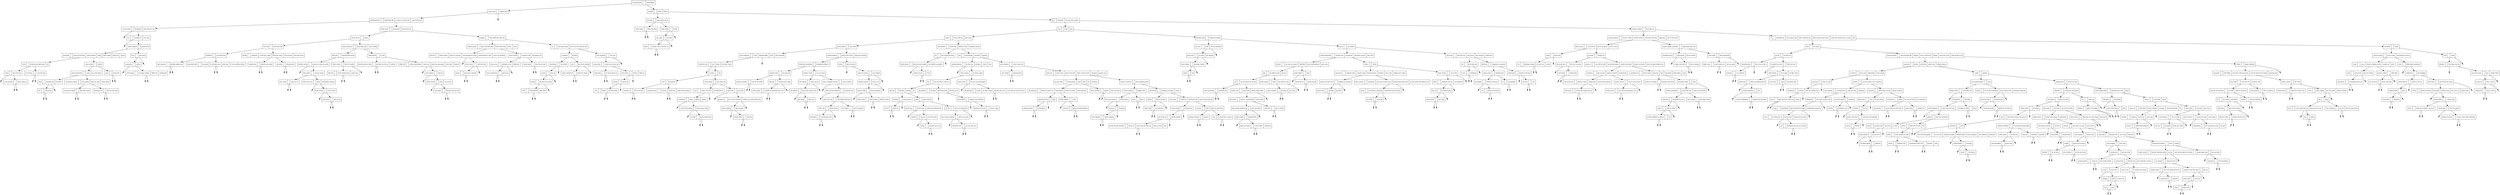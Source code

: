 digraph{
graph [ordering="out"];
node [fontsize = "10"shape = "record"];
"chumbawumba" [label ="chumbawumba | |  tubthumping"];
"chris isaak" [label ="chris isaak | |  wicked game"];
"backstreet boys" [label ="backstreet boys | |  larger than life |  as long as you love me |  I want it that way"];
"3 doors down" [label ="3 doors down | |  kryptonite |  away from the sun"];
"311" [label ="311 | |  all mixed up |  love song"];
"ashlee simpson" [label ="ashlee simpson | |  pieces of me"];
"aerosmith" [label ="aerosmith | |  living on the edge |  sweet emotion |  angel |  what it takes |  dream on  |  crying"];
"ac/dc" [label ="ac/dc | |  shook me all night long |  tnt"];
"3oh3" [label ="3oh3 | |  don't trust me"];
"4 non blondes" [label ="4 non blondes | |  what's going on"];
"ace of base" [label ="ace of base | |  i saw the sign"];
"anna malick" [label ="anna malick | |  breathe"];
"alanis morrisette" [label ="alanis morrisette | |  ironic |  you outta know"];
"akon" [label ="akon | |  sweetest girl |  beautiful"];
"aha" [label ="aha | |  take on me"];
"all american rejects" [label ="all american rejects | |  move along |  gives you hell |  swing swing"];
"all ameican rejects" [label ="all ameican rejects | |  dirty little secret"];
"american hi fi" [label ="american hi fi | |  flavor of the week"];
"aqua" [label ="aqua | |  barbie girl"];
"b52's" [label ="b52's | |  love shack"];
"augustana" [label ="augustana | |  boston"];
"avril lavigne" [label ="avril lavigne | |  my happy ending |  sk8ter boi |  complicated"];
"bobby darin" [label ="bobby darin | |  dreamlover |  beyond the sea"];
"bel biv devoe" [label ="bel biv devoe | |  poison"];
"bb mack" [label ="bb mack | |  back here baby"];
"badfinger" [label ="badfinger | |  no matter what"];
"bad company" [label ="bad company | |  feel like making love"];
"barenaked ladies" [label ="barenaked ladies | |  one week |  it's all been done |  pinch me |  if i had a million dollars"];
"beatles" [label ="beatles | |  yesterday |  a hard day's night |  hold your hand |  all my loving |  twist and shout"];
"beastie boys" [label ="beastie boys | |  fight for your right"];
"bee gees" [label ="bee gees | |  staying alive"];
"black eyed peas" [label ="black eyed peas | |  boom boom pow |  i got a feeling"];
"billy idol" [label ="billy idol | |  dancing with myself"];
"belinda carlisle" [label ="belinda carlisle | |  heaven is a place on earth"];
"ben harper" [label ="ben harper | |  steal my kisses"];
"ben e king" [label ="ben e king | |  stand by me"];
"better than ezra" [label ="better than ezra | |  good |  desperately wanting"];
"betty everett" [label ="betty everett | |  its in his kiss"];
"bill winters" [label ="bill winters | |  lean on me"];
"black crowes" [label ="black crowes | |  hard to handle"];
"billy joel" [label ="billy joel | |  for the longest time |  piano man"];
"blind melon" [label ="blind melon | |  no rain"];
"blessed union of souls" [label ="blessed union of souls | |  she likes me for me |  i believe"];
"blink 182" [label ="blink 182 | |  all the small things |  i miss you |  what's my age again |  rock show |  dammit"];
"blue october" [label ="blue october | |  hate me"];
"blues traveler" [label ="blues traveler | |  hook |  run around"];
"bob seager" [label ="bob seager | |  old time rock and roll"];
"buggles" [label ="buggles | |  video killed the radio star"];
"britney spears" [label ="britney spears | |  baby one more time |  til the world ends |  lucky |  circus"];
"bon jovi" [label ="bon jovi | |  blaze of glory |  living on a prayer |  shot through the heart |  wanted dead or alive |  never say goodbye"];
"brian setzer" [label ="brian setzer | |  rock this town"];
"boston" [label ="boston | |  more than a feeling"];
"bryan adams" [label ="bryan adams | |  summer of 69 |  everything i do"];
"bruno mars" [label ="bruno mars | |  nothing on you |  billionaire"];
"bruce springsteen" [label ="bruce springsteen | |  glory days"];
"buddy holly" [label ="buddy holly | |  that'll be the day"];
"ccr" [label ="ccr | |  bad moon rising |  have you ever seen the rain"];
"cardigans" [label ="cardigans | |  lovefool"];
"candlebox" [label ="candlebox | |  far behind"];
"cameo" [label ="cameo | |  word up"];
"calling" [label ="calling | |  wherever you will go"];
"bush" [label ="bush | |  machinehead |  glycerine"];
"cars" [label ="cars | |  just what i needed"];
"carrie underwood" [label ="carrie underwood | |  before he cheats"];
"chris daughtry" [label ="chris daughtry | |  over you"];
"cheap trick" [label ="cheap trick | |  i want you to want me"];
"celine dion" [label ="celine dion | |  my heart will go on"];
"chris brown" [label ="chris brown | |  forever |  with you"];
"chicago" [label ="chicago | |  look away"];
"cher" [label ="cher | |  believe |  turn back time"];
"coldplay" [label ="coldplay | |  clocks |  yellow"];
"city high" [label ="city high | |  what would you do"];
"cindy lauper" [label ="cindy lauper | |  time after time"];
"colbie caillat" [label ="colbie caillat | |  bubbly"];
"clay aiken" [label ="clay aiken | |  invisible"];
"clash" [label ="clash | |  should i stay or should i go"];
"lit" [label ="lit | |  miserable |  my own worst enemy"];
"iyaz" [label ="iyaz | |  reply |  solo"];
"eagles" [label ="eagles | |  hotel california |  take it easy"];
"david guetta" [label ="david guetta | |  sexy chick"];
"dave matthews" [label ="dave matthews | |  crash |  tripping billies |  crush |  ants marching"];
"collective soul" [label ="collective soul | |  run |  shine |  the world i know"];
"cracker" [label ="cracker | |  low"];
"corrs" [label ="corrs | |  breathless"];
"contours" [label ="contours | |  do you love me"];
"counting crows" [label ="counting crows | |  mr jones |  round here |  angel of the silences"];
"cyndi lauper" [label ="cyndi lauper | |  time after time"];
"cure" [label ="cure | |  friday i'm in love |  just like heaven"];
"cranberries" [label ="cranberries | |  linger |  zombie |  dreams"];
"crash test dummies" [label ="crash test dummies | |  mmm mmm mmm"];
"crystals" [label ="crystals | |  then he kissed me"];
"daft punk" [label ="daft punk | |  get lucky"];
"darkness" [label ="darkness | |  love is only a feeling |  i believe in a thing called love"];
"damn yankees" [label ="damn yankees | |  high enough"];
"daniel powter" [label ="daniel powter | |  bad day"];
"doobie brothers" [label ="doobie brothers | |  listen to the music |  long train running"];
"deep blue something" [label ="deep blue something | |  breakfast at tiffany's"];
"deadeye dick" [label ="deadeye dick | |  new age girl"];
"david lee murphy" [label ="david lee murphy | |  dust on the bottle"];
"debarge" [label ="debarge | |  rythym of the night"];
"dean martin" [label ="dean martin | |  nobody til somebody loves you"];
"destiny's child" [label ="destiny's child | |  say my name"];
"dell vikings" [label ="dell vikings | |  come and go"];
"def leppard" [label ="def leppard | |  pour some sugar on me"];
"del amitri" [label ="del amitri | |  roll to me"];
"dexy's midnight runners" [label ="dexy's midnight runners | |  come on eileen"];
"dion and the belmonts" [label ="dion and the belmonts | |  runaround sue"];
"dog's eye view" [label ="dog's eye view | |  everything falls apart"];
"dixie cups" [label ="dixie cups | |  chapel of love"];
"dishwalla" [label ="dishwalla | |  counting blue cars"];
"don henley" [label ="don henley | |  boys of summer"];
"drake" [label ="drake | |  find your love"];
"eagle eye cherry" [label ="eagle eye cherry | |  save tonight"];
"dwight yoakum" [label ="dwight yoakum | |  fast as you"];
"duncan sheik" [label ="duncan sheik | |  barely breathing"];
"duran duran" [label ="duran duran | |  come undone |  ordinary world"];
"elvis presley" [label ="elvis presley | |  hound dog |  jailhouse rock |  suspicious minds"];
"elo" [label ="elo | |  don't bring me down"];
"eddie money" [label ="eddie money | |  take me home tonight |  two tickets to paradise"];
"edwin mccain" [label ="edwin mccain | |  i'll be"];
"fuel" [label ="fuel | |  hemorrhage |  innocent |  shimmer"];
"enrique iglesias" [label ="enrique iglesias | |  be with you |  bailamos |  i like it |  hero"];
"four seasons" [label ="four seasons | |  oh what a night"];
"flys" [label ="flys | |  got you where i want you"];
"faith hill" [label ="faith hill | |  this kiss |  breathe |  cry"];
"everclear" [label ="everclear | |  santa monica"];
"eve 6" [label ="eve 6 | |  inside out"];
"filter" [label ="filter | |  take a picture"];
"fall out boy" [label ="fall out boy | |  dance dance |  sugar we're going down"];
"fastball" [label ="fastball | |  the way |  out of my head"];
"fergie" [label ="fergie | |  big girls don't cry"];
"flo rida" [label ="flo rida | |  club can't handle me"];
"fine young cannibals" [label ="fine young cannibals | |  drives me crazy"];
"fleetwood mac" [label ="fleetwood mac | |  go your own way"];
"foo fighters" [label ="foo fighters | |  everlong |  times like these |  learning to fly"];
"foundations" [label ="foundations | |  build me up buttercup"];
"fountains of wayne" [label ="fountains of wayne | |  stacey's mom"];
"frank sinatra" [label ="frank sinatra | |  the way you look tonight"];
"frankie valli" [label ="frankie valli | |  grease  |  oh what a night |  big girls don't cry |  can't take my eyes off of you"];
"gavin degraw" [label ="gavin degraw | |  i don't wanna be"];
"gary wright" [label ="gary wright | |  dreamweaver"];
"green day" [label ="green day | |  brain stew |  time of your life |  when I come around |  longview |  basket case"];
"goo goo dolls" [label ="goo goo dolls | |  black balloon |  name |  slide |  iris |  broadway"];
"gin blossoms" [label ="gin blossoms | |  found out about you |  hey jealousy |  follow you down |  until i fall away"];
"george michael" [label ="george michael | |  faith"];
"george benson" [label ="george benson | |  on broadway"];
"gnarls barkley" [label ="gnarls barkley | |  crazy"];
"go west" [label ="go west | |  king of wishful thinking"];
"good charlotte" [label ="good charlotte | |  anthem |  boys and girls"];
"herman's hermits" [label ="herman's hermits | |  into something good"];
"harvey danger" [label ="harvey danger | |  flagpole sitta"];
"gym class heroes" [label ="gym class heroes | |  stereo hearts"];
"hanson" [label ="hanson | |  mmmbop"];
"hank williams" [label ="hank williams | |  family tradition"];
"heart" [label ="heart | |  alone"];
"hoobastank" [label ="hoobastank | |  crawling in the dark |  reason"];
"hinder" [label ="hinder | |  lips of an angel"];
"hilary duff" [label ="hilary duff | |  so yesterday"];
"huey lewis" [label ="huey lewis | |  if this is it |  heart and soul |  heart of rock and roll"];
"house of pain" [label ="house of pain | |  jump around"];
"hot chelle rae" [label ="hot chelle rae | |  tonight tonight"];
"hootie and the blowfish" [label ="hootie and the blowfish | |  let her cry |  only wanna be with you |  hold my hand |  time"];
"incubus" [label ="incubus | |  drive |  wish you were here"];
"imagine dragons" [label ="imagine dragons | |  demons"];
"inxs" [label ="inxs | |  never tear us apart"];
"jennifer lopez" [label ="jennifer lopez | |  waiting for tonight"];
"jay sean" [label ="jay sean | |  down |  do you remember"];
"jason mraz" [label ="jason mraz | |  I'm yours |  the remedy"];
"jason aldean" [label ="jason aldean | |  big green tractor"];
"james" [label ="james | |  laid"];
"knack" [label ="knack | |  my sharona"];
"justin timberlake" [label ="justin timberlake | |  summer love |  lovestoned |  what goes around |  sexy back"];
"journey" [label ="journey | |  any way you want it |  faithfully |  don't stop believing |  open arms"];
"jojo" [label ="jojo | |  too little too late |  get out"];
"jet" [label ="jet | |  are you gonna be my girl"];
"jesse mccartney" [label ="jesse mccartney | |  beautiful soul"];
"johnny cash" [label ="johnny cash | |  ring of fire |  folsom prison blues"];
"john mayer" [label ="john mayer | |  body is a wonderland |  why georgia"];
"john cougar mellencamp" [label ="john cougar mellencamp | |  jack and diane"];
"jimmy buffet" [label ="jimmy buffet | |  margaritaville"];
"jimmy eat world" [label ="jimmy eat world | |  in the middle |  sweetness"];
"john parr" [label ="john parr | |  man in motion"];
"jordin sparks" [label ="jordin sparks | |  tattoo |  one step at a time"];
"jonas brothers" [label ="jonas brothers | |  burning up |  love bug"];
"justin bieber" [label ="justin bieber | |  baby"];
"justin biever" [label ="justin biever | |  eenie meenie"];
"kesha" [label ="kesha | |  tik tok"];
"katy perry" [label ="katy perry | |  california girls |  i kissed a girl |  teenage dream |  firework |  hot n cold |  waking up in vegas"];
"katrina and the waves" [label ="katrina and the waves | |  walking on sunshine"];
"kanye west" [label ="kanye west | |  heartless |  good life"];
"kelly clarkson" [label ="kelly clarkson | |  breakaway |  since you've been gone |  behind these hazel eyes |  my life would suck without you"];
"keane" [label ="keane | |  everybody's changing |  somewhere only we know"];
"kc & jojo" [label ="kc & jojo | |  all my life"];
"kings of leon" [label ="kings of leon | |  sex on fire"];
"killers" [label ="killers | |  somebody told me  |  mr brightside"];
"kid rock" [label ="kid rock | |  all summer long"];
"kevin rudolf" [label ="kevin rudolf | |  let it rock"];
"lady gaga" [label ="lady gaga | |  born this way |  just dance |  bad romance |  poker face"];
"la's" [label ="la's | |  there she goes"];
"la roux" [label ="la roux | |  bulletproof"];
"lifehouse" [label ="lifehouse | |  hanging by a moment"];
"leonna lewis" [label ="leonna lewis | |  bleeding love"];
"led zepelin" [label ="led zepelin | |  stairway to heaven"];
"len" [label ="len | |  steal my sunshine"];
"lfo" [label ="lfo | |  summergirls"];
"linkin park" [label ="linkin park | |  shadow of the day"];
"lisa loeb" [label ="lisa loeb | |  stay"];
"modern english" [label ="modern english | |  melt with you"];
"michael jackson" [label ="michael jackson | |  black or white |  smooth criminal |  remember the time |  billie jean |  man in the mirror"];
"lonely island" [label ="lonely island | |  i just had sex |  jizz in my pants |  i'm on a boat"];
"lmfao" [label ="lmfao | |  party rock"];
"live" [label ="live | |  lightning crashes |  all over you |  i alone"];
"lou bega" [label ="lou bega | |  mambo #5"];
"los lonely boys" [label ="los lonely boys | |  how far is heaven"];
"lost trailers" [label ="lost trailers | |  holler back"];
"maroon 5" [label ="maroon 5 | |  she will be loved |  moves like jagger |  makes me wonder |  harder to breathe |  won't go home without you"];
"madonna" [label ="madonna | |  like a prayer |  express yourself |  material girl"];
"lynyrd skynyrd" [label ="lynyrd skynyrd | |  gimme 3 steps |  simple man |  sweet home alabama"];
"luke bryan" [label ="luke bryan | |  country girl shake it for me"];
"marion winans" [label ="marion winans | |  I don't wanna know"];
"mariah carey" [label ="mariah carey | |  all i want for christmas is you"];
"matchbox 20" [label ="matchbox 20 | |  back to good |  long day |  3am |  real world |  bright lights |  push"];
"martha & vandellas" [label ="martha & vandellas | |  dancing in the street"];
"meredith brooks" [label ="meredith brooks | |  bitch"];
"melissa etheridge" [label ="melissa etheridge | |  i'm the only one |  come to my window"];
"meat loaf" [label ="meat loaf | |  anything for love"];
"mccoys" [label ="mccoys | |  hang on sloopy"];
"maurice williams & zodiacs" [label ="maurice williams & zodiacs | |  stay "];
"men at work" [label ="men at work | |  land down under"];
"mighty mighty bosstones" [label ="mighty mighty bosstones | |  impression that i get"];
"michelle branch" [label ="michelle branch | |  everywhere |  all you wanted"];
"mickey and sylvia" [label ="mickey and sylvia | |  love is strange"];
"missy elliot" [label ="missy elliot | |  lady marmalade"];
"miley cyrus" [label ="miley cyrus | |  party in the usa |  see you again"];
"u2" [label ="u2 | |  beautiful day |  who's gonna ride  |  with or without you |  pride (in the name of love) |  where the streets have no name |  one"];
"next" [label ="next | |  too closes"];
"mr big" [label ="mr big | |  be with you"];
"montell jordan" [label ="montell jordan | |  this is how we do it"];
"monkees" [label ="monkees | |  I'm a believer"];
"mumford and sons" [label ="mumford and sons | |  little lion man"];
"nelly furtado" [label ="nelly furtado | |  say it right |  I'm like a bird"];
"naked eyes" [label ="naked eyes | |  always something there"];
"natalie imbruglia" [label ="natalie imbruglia | |  torn"];
"natasha bedingfield" [label ="natasha bedingfield | |  pocket full of sunshine"];
"neon trees" [label ="neon trees | |  animal |  everybody talks"];
"third eye blind" [label ="third eye blind | |  semi charmed life |  blinded |  how's it gonna be |  jumper |  never let you go |  deep inside of you"];
"pearl jam" [label ="pearl jam | |  jeremy |  even flow |  better man |  elderly woman "];
"no doubt" [label ="no doubt | |  just a girl |  spiderwebs |  don't speak"];
"nine days" [label ="nine days | |  story of a girl"];
"nickelback" [label ="nickelback | |  rockstar |  how you remind me"];
"neyo" [label ="neyo | |  hate how much i love you |  closer"];
"outfield" [label ="outfield | |  your love (josie's on a vacation)"];
"one republic" [label ="one republic | |  counting stars |  stop and stare |  apologize"];
"offspring" [label ="offspring | |  why don't you get a job"];
"oasis" [label ="oasis | |  wonderwall |  don't look back in anger |  champagne supernova"];
"nsync" [label ="nsync | |  it's gonna be me |  bye bye bye |  tearing up my heart"];
"oar" [label ="oar | |  shattered (turn the car around)"];
"our lady peace" [label ="our lady peace | |  innocent"];
"orianthi" [label ="orianthi | |  according to you"];
"paramore" [label ="paramore | |  that's what you get |  misery business"];
"papa roach" [label ="papa roach | |  scars |  my last resort"];
"outkast" [label ="outkast | |  hey ya"];
"panic at the disco" [label ="panic at the disco | |  I write sins not tragedies"];
"owl city" [label ="owl city | |  fireflies"];
"paul simon" [label ="paul simon | |  cecilia |  you can call me al |  mrs robinson"];
"pat benatar" [label ="pat benatar | |  hit me with your best shot"];
"paula abdul" [label ="paula abdul | |  straight up"];
"r kelly" [label ="r kelly | |  ignition"];
"pure prairie league" [label ="pure prairie league | |  amie"];
"peggy march" [label ="peggy march | |  i will follow him"];
"proclaimers" [label ="proclaimers | |  500 miles"];
"peter frampton" [label ="peter frampton | |  baby i love your way"];
"pitbull" [label ="pitbull | |  give me everything"];
"pink" [label ="pink | |  just like a pill |  who knew  |  so what"];
"peter gabriel" [label ="peter gabriel | |  in your eyes"];
"phantom planet" [label ="phantom planet | |  california"];
"prince" [label ="prince | |  little red corvette |  kiss"];
"police" [label ="police | |  every breath you take"];
"poison" [label ="poison | |  unskinny bop"];
"presidents of the USA" [label ="presidents of the USA | |  peaches |  lump"];
"puddle of mudd" [label ="puddle of mudd | |  blurry"];
"queen" [label ="queen | |  we are the champions |  don't stop me now |  bohemian rhapsody"];
"pussycat dolls" [label ="pussycat dolls | |  i hate this part"];
"quagarth brooks" [label ="quagarth brooks | |  friends in low places"];
"steppenwolf" [label ="steppenwolf | |  born to be wild"];
"splendor" [label ="splendor | |  I think god can explain"];
"rob thomas" [label ="rob thomas | |  lonely no more"];
"ritchie valens" [label ="ritchie valens | |  la bamba"];
"rem" [label ="rem | |  end of the world as we know it"];
"radiohead" [label ="radiohead | |  creep"];
"red hot chili peppers" [label ="red hot chili peppers | |  by the way |  under the bridge |  californication |  soul to squeeze |  dani california |  otherside"];
"refreshments" [label ="refreshments | |  banditos"];
"rehab" [label ="rehab | |  bartender"];
"righteous brothers" [label ="righteous brothers | |  you lost that loving feeling"];
"ricky martin" [label ="ricky martin | |  la vida loca"];
"rick springfield" [label ="rick springfield | |  jessie's girl"];
"rihanna" [label ="rihanna | |  disturbia |  umbrella"];
"spice girls" [label ="spice girls | |  wannabe |  say you'll be there"];
"rolling stones" [label ="rolling stones | |  honky tonk woman |  satisfaction"];
"rob thomas santana" [label ="rob thomas santana | |  smooth"];
"robin thicke" [label ="robin thicke | |  blurred lines"];
"santana" [label ="santana | |  why don't you and i |  maria maria"];
"salt n peppa" [label ="salt n peppa | |  whatta man"];
"roxette" [label ="roxette | |  listen to your heart"];
"ronettes" [label ="ronettes | |  be my baby"];
"ryan cabrera" [label ="ryan cabrera | |  on the way down"];
"silverchair" [label ="silverchair | |  greatest view |  ana's song |  tomorrow"];
"sara barailles" [label ="sara barailles | |  love song"];
"saving jane" [label ="saving jane | |  girl next door"];
"savage garden" [label ="savage garden | |  I want you |  truly madly deeply"];
"shania twain" [label ="shania twain | |  still the one |  man i feel like a woman"];
"script" [label ="script | |  break even"];
"shaggy" [label ="shaggy | |  angel |  it wasn't me"];
"seal" [label ="seal | |  crazy"];
"sheryl crow" [label ="sheryl crow | |  if it makes you happy"];
"smashing pumpkins" [label ="smashing pumpkins | |  today |  tonight"];
"smash mouth" [label ="smash mouth | |  then the morning comes |  all star |  can't get enough of you baby"];
"sir mixalot" [label ="sir mixalot | |  baby got back"];
"simple minds" [label ="simple minds | |  don't you forget about me"];
"simple plan" [label ="simple plan | |  addicted"];
"sixpence none the richer" [label ="sixpence none the richer | |  kiss me"];
"sister hazel" [label ="sister hazel | |  all for you"];
"sisqo" [label ="sisqo | |  thong song"];
"snoop doggy dog" [label ="snoop doggy dog | |  gin and juice"];
"spacehog" [label ="spacehog | |  in the meantime"];
"spin doctors" [label ="spin doctors | |  little miss can't be wrong |  two princes"];
"sr71" [label ="sr71 | |  right now"];
"sponge" [label ="sponge | |  molly (16 candles)"];
"stone temple pilots" [label ="stone temple pilots | |  interstate love song |  plush"];
"stereofuse" [label ="stereofuse | |  everything"];
"steve miller band" [label ="steve miller band | |  joker"];
"sum 41" [label ="sum 41 | |  in too deep |  fat lip"];
"sugar ray" [label ="sugar ray | |  falls apart |  every morning |  someday |  answer the phone |  fly"];
"sublime" [label ="sublime | |  santeria |  wrong way |  what I got"];
"stroke 9" [label ="stroke 9 | |  little black backpack"];
"taylor swift" [label ="taylor swift | |  our song |  love story"];
"tal bachman" [label ="tal bachman | |  she's so high"];
"taio cruz" [label ="taio cruz | |  dynamite |  break your heart"];
"tears for fears" [label ="tears for fears | |  head over heals |  mad world"];
"temptations" [label ="temptations | |  ain't too proud to beg |  my girl"];
"turtles" [label ="turtles | |  happy together"];
"tom petty" [label ="tom petty | |  free falling |  last dance with mary jane |  you don't know how it feels |  american girl"];
"toby keith" [label ="toby keith | |  i love this bar |  american ride"];
"toad the wet sprocket" [label ="toad the wet sprocket | |  all i want |  walk on the ocean"];
"tlc" [label ="tlc | |  no scrubs |  waterfalls"];
"ting tings" [label ="ting tings | |  that's not my name"];
"thrid eye blind" [label ="thrid eye blind | |  motorcycle drive by"];
"toadies" [label ="toadies | |  possum kingdom"];
"tom cochrane" [label ="tom cochrane | |  life is a highway"];
"tommy tutone" [label ="tommy tutone | |  867 5309"];
"tommy james" [label ="tommy james | |  i think we're alone now"];
"train" [label ="train | |  meet virginia |  hey soul sister |  drops of jupiter"];
"toto" [label ="toto | |  africa"];
"tonic" [label ="tonic | |  if you could only see |  open up your eyes"];
"tool" [label ="tool | |  sober"];
"tracy chapman" [label ="tracy chapman | |  fast car |  give me one reason"];
"will smith" [label ="will smith | |  miami"];
"vertical horizon" [label ="vertical horizon | |  you're a god |  everything you want"];
"usher" [label ="usher | |  o.m.g. |  dj got us falling in love |  caught up |  more"];
"used" [label ="used | |  taste of ink |  blue and yellow"];
"ugly kid joe" [label ="ugly kid joe | |  everything about you"];
"vanessa carlton" [label ="vanessa carlton | |  1000 miles"];
"van morrison" [label ="van morrison | |  brown eyed girl"];
"verve" [label ="verve | |  bittersweet symphony"];
"wallflowers" [label ="wallflowers | |  one headlight"];
"violent femmes" [label ="violent femmes | |  blister in the sun"];
"village people" [label ="village people | |  ymca"];
"verve pipe" [label ="verve pipe | |  freshman"];
"wild cherry" [label ="wild cherry | |  play that funky music"];
"weezer" [label ="weezer | |  perfect situation |  hash pipe |  sweater song |  say it ain't so |  buddy holly"];
"white stripes" [label ="white stripes | |  7 nation army"];
"wham" [label ="wham | |  wake me up before you go go"];
"whitesnake" [label ="whitesnake | |  here I go again"];
"whitney houston" [label ="whitney houston | |  i wanna dance with somebody"];
"zedd" [label ="zedd | |  clarity"];
"wonders" [label ="wonders | |  that thing you do"];
"zac brown band" [label ="zac brown band | |  toes |  chicken fried"];
"young mc" [label ="young mc | |  bust a move"];
"yellowcard" [label ="yellowcard | |  ocean avenue"];
"chumbawumba"  -> "chris isaak" 
"chris isaak"  -> "backstreet boys" 
"backstreet boys"  -> "3 doors down" 
nullptr1142[shape=point]
"3 doors down"  -> nullptr1142
"3 doors down"  -> "311" 
nullptr1143[shape=point]
"311"  -> nullptr1143
"311"  -> "ashlee simpson" 
"ashlee simpson"  -> "aerosmith" 
"aerosmith"  -> "ac/dc" 
"ac/dc"  -> "3oh3" 
nullptr1144[shape=point]
"3oh3"  -> nullptr1144
"3oh3"  -> "4 non blondes" 
nullptr1145[shape=point]
"4 non blondes"  -> nullptr1145
nullptr1146[shape=point]
"4 non blondes"  -> nullptr1146
"ac/dc"  -> "ace of base" 
nullptr1147[shape=point]
"ace of base"  -> nullptr1147
nullptr1148[shape=point]
"ace of base"  -> nullptr1148
"aerosmith"  -> "anna malick" 
"anna malick"  -> "alanis morrisette" 
"alanis morrisette"  -> "akon" 
"akon"  -> "aha" 
nullptr1149[shape=point]
"aha"  -> nullptr1149
nullptr1150[shape=point]
"aha"  -> nullptr1150
nullptr1151[shape=point]
"akon"  -> nullptr1151
"alanis morrisette"  -> "all american rejects" 
"all american rejects"  -> "all ameican rejects" 
nullptr1152[shape=point]
"all ameican rejects"  -> nullptr1152
nullptr1153[shape=point]
"all ameican rejects"  -> nullptr1153
"all american rejects"  -> "american hi fi" 
nullptr1154[shape=point]
"american hi fi"  -> nullptr1154
nullptr1155[shape=point]
"american hi fi"  -> nullptr1155
"anna malick"  -> "aqua" 
nullptr1156[shape=point]
"aqua"  -> nullptr1156
nullptr1157[shape=point]
"aqua"  -> nullptr1157
"ashlee simpson"  -> "b52's" 
"b52's"  -> "augustana" 
nullptr1158[shape=point]
"augustana"  -> nullptr1158
"augustana"  -> "avril lavigne" 
nullptr1159[shape=point]
"avril lavigne"  -> nullptr1159
nullptr1160[shape=point]
"avril lavigne"  -> nullptr1160
nullptr1161[shape=point]
"b52's"  -> nullptr1161
"backstreet boys"  -> "bobby darin" 
"bobby darin"  -> "bel biv devoe" 
"bel biv devoe"  -> "bb mack" 
"bb mack"  -> "badfinger" 
"badfinger"  -> "bad company" 
nullptr1162[shape=point]
"bad company"  -> nullptr1162
nullptr1163[shape=point]
"bad company"  -> nullptr1163
"badfinger"  -> "barenaked ladies" 
nullptr1164[shape=point]
"barenaked ladies"  -> nullptr1164
nullptr1165[shape=point]
"barenaked ladies"  -> nullptr1165
"bb mack"  -> "beatles" 
"beatles"  -> "beastie boys" 
nullptr1166[shape=point]
"beastie boys"  -> nullptr1166
nullptr1167[shape=point]
"beastie boys"  -> nullptr1167
"beatles"  -> "bee gees" 
nullptr1168[shape=point]
"bee gees"  -> nullptr1168
nullptr1169[shape=point]
"bee gees"  -> nullptr1169
"bel biv devoe"  -> "black eyed peas" 
"black eyed peas"  -> "billy idol" 
"billy idol"  -> "belinda carlisle" 
nullptr1170[shape=point]
"belinda carlisle"  -> nullptr1170
"belinda carlisle"  -> "ben harper" 
"ben harper"  -> "ben e king" 
nullptr1171[shape=point]
"ben e king"  -> nullptr1171
nullptr1172[shape=point]
"ben e king"  -> nullptr1172
"ben harper"  -> "better than ezra" 
nullptr1173[shape=point]
"better than ezra"  -> nullptr1173
"better than ezra"  -> "betty everett" 
nullptr1174[shape=point]
"betty everett"  -> nullptr1174
"betty everett"  -> "bill winters" 
nullptr1175[shape=point]
"bill winters"  -> nullptr1175
nullptr1176[shape=point]
"bill winters"  -> nullptr1176
"billy idol"  -> "black crowes" 
"black crowes"  -> "billy joel" 
nullptr1177[shape=point]
"billy joel"  -> nullptr1177
nullptr1178[shape=point]
"billy joel"  -> nullptr1178
nullptr1179[shape=point]
"black crowes"  -> nullptr1179
"black eyed peas"  -> "blind melon" 
"blind melon"  -> "blessed union of souls" 
nullptr1180[shape=point]
"blessed union of souls"  -> nullptr1180
nullptr1181[shape=point]
"blessed union of souls"  -> nullptr1181
"blind melon"  -> "blink 182" 
nullptr1182[shape=point]
"blink 182"  -> nullptr1182
"blink 182"  -> "blue october" 
nullptr1183[shape=point]
"blue october"  -> nullptr1183
"blue october"  -> "blues traveler" 
nullptr1184[shape=point]
"blues traveler"  -> nullptr1184
"blues traveler"  -> "bob seager" 
nullptr1185[shape=point]
"bob seager"  -> nullptr1185
nullptr1186[shape=point]
"bob seager"  -> nullptr1186
"bobby darin"  -> "buggles" 
"buggles"  -> "britney spears" 
"britney spears"  -> "bon jovi" 
nullptr1187[shape=point]
"bon jovi"  -> nullptr1187
"bon jovi"  -> "brian setzer" 
"brian setzer"  -> "boston" 
nullptr1188[shape=point]
"boston"  -> nullptr1188
nullptr1189[shape=point]
"boston"  -> nullptr1189
nullptr1190[shape=point]
"brian setzer"  -> nullptr1190
"britney spears"  -> "bryan adams" 
"bryan adams"  -> "bruno mars" 
"bruno mars"  -> "bruce springsteen" 
nullptr1191[shape=point]
"bruce springsteen"  -> nullptr1191
nullptr1192[shape=point]
"bruce springsteen"  -> nullptr1192
nullptr1193[shape=point]
"bruno mars"  -> nullptr1193
"bryan adams"  -> "buddy holly" 
nullptr1194[shape=point]
"buddy holly"  -> nullptr1194
nullptr1195[shape=point]
"buddy holly"  -> nullptr1195
"buggles"  -> "ccr" 
"ccr"  -> "cardigans" 
"cardigans"  -> "candlebox" 
"candlebox"  -> "cameo" 
"cameo"  -> "calling" 
"calling"  -> "bush" 
nullptr1196[shape=point]
"bush"  -> nullptr1196
nullptr1197[shape=point]
"bush"  -> nullptr1197
nullptr1198[shape=point]
"calling"  -> nullptr1198
nullptr1199[shape=point]
"cameo"  -> nullptr1199
nullptr1200[shape=point]
"candlebox"  -> nullptr1200
"cardigans"  -> "cars" 
"cars"  -> "carrie underwood" 
nullptr1201[shape=point]
"carrie underwood"  -> nullptr1201
nullptr1202[shape=point]
"carrie underwood"  -> nullptr1202
nullptr1203[shape=point]
"cars"  -> nullptr1203
"ccr"  -> "chris daughtry" 
"chris daughtry"  -> "cheap trick" 
"cheap trick"  -> "celine dion" 
nullptr1204[shape=point]
"celine dion"  -> nullptr1204
nullptr1205[shape=point]
"celine dion"  -> nullptr1205
"cheap trick"  -> "chris brown" 
"chris brown"  -> "chicago" 
"chicago"  -> "cher" 
nullptr1206[shape=point]
"cher"  -> nullptr1206
nullptr1207[shape=point]
"cher"  -> nullptr1207
nullptr1208[shape=point]
"chicago"  -> nullptr1208
nullptr1209[shape=point]
"chris brown"  -> nullptr1209
nullptr1210[shape=point]
"chris daughtry"  -> nullptr1210
nullptr1211[shape=point]
"chris isaak"  -> nullptr1211
"chumbawumba"  -> "coldplay" 
"coldplay"  -> "city high" 
"city high"  -> "cindy lauper" 
nullptr1212[shape=point]
"cindy lauper"  -> nullptr1212
nullptr1213[shape=point]
"cindy lauper"  -> nullptr1213
"city high"  -> "colbie caillat" 
"colbie caillat"  -> "clay aiken" 
"clay aiken"  -> "clash" 
nullptr1214[shape=point]
"clash"  -> nullptr1214
nullptr1215[shape=point]
"clash"  -> nullptr1215
nullptr1216[shape=point]
"clay aiken"  -> nullptr1216
nullptr1217[shape=point]
"colbie caillat"  -> nullptr1217
"coldplay"  -> "lit" 
"lit"  -> "iyaz" 
"iyaz"  -> "eagles" 
"eagles"  -> "david guetta" 
"david guetta"  -> "dave matthews" 
"dave matthews"  -> "collective soul" 
nullptr1218[shape=point]
"collective soul"  -> nullptr1218
"collective soul"  -> "cracker" 
"cracker"  -> "corrs" 
"corrs"  -> "contours" 
nullptr1219[shape=point]
"contours"  -> nullptr1219
nullptr1220[shape=point]
"contours"  -> nullptr1220
"corrs"  -> "counting crows" 
nullptr1221[shape=point]
"counting crows"  -> nullptr1221
nullptr1222[shape=point]
"counting crows"  -> nullptr1222
"cracker"  -> "cyndi lauper" 
"cyndi lauper"  -> "cure" 
"cure"  -> "cranberries" 
nullptr1223[shape=point]
"cranberries"  -> nullptr1223
"cranberries"  -> "crash test dummies" 
nullptr1224[shape=point]
"crash test dummies"  -> nullptr1224
"crash test dummies"  -> "crystals" 
nullptr1225[shape=point]
"crystals"  -> nullptr1225
nullptr1226[shape=point]
"crystals"  -> nullptr1226
nullptr1227[shape=point]
"cure"  -> nullptr1227
"cyndi lauper"  -> "daft punk" 
nullptr1228[shape=point]
"daft punk"  -> nullptr1228
"daft punk"  -> "darkness" 
"darkness"  -> "damn yankees" 
nullptr1229[shape=point]
"damn yankees"  -> nullptr1229
"damn yankees"  -> "daniel powter" 
nullptr1230[shape=point]
"daniel powter"  -> nullptr1230
nullptr1231[shape=point]
"daniel powter"  -> nullptr1231
nullptr1232[shape=point]
"darkness"  -> nullptr1232
nullptr1233[shape=point]
"dave matthews"  -> nullptr1233
"david guetta"  -> "doobie brothers" 
"doobie brothers"  -> "deep blue something" 
"deep blue something"  -> "deadeye dick" 
"deadeye dick"  -> "david lee murphy" 
nullptr1234[shape=point]
"david lee murphy"  -> nullptr1234
nullptr1235[shape=point]
"david lee murphy"  -> nullptr1235
"deadeye dick"  -> "debarge" 
"debarge"  -> "dean martin" 
nullptr1236[shape=point]
"dean martin"  -> nullptr1236
nullptr1237[shape=point]
"dean martin"  -> nullptr1237
nullptr1238[shape=point]
"debarge"  -> nullptr1238
"deep blue something"  -> "destiny's child" 
"destiny's child"  -> "dell vikings" 
"dell vikings"  -> "def leppard" 
nullptr1239[shape=point]
"def leppard"  -> nullptr1239
"def leppard"  -> "del amitri" 
nullptr1240[shape=point]
"del amitri"  -> nullptr1240
nullptr1241[shape=point]
"del amitri"  -> nullptr1241
nullptr1242[shape=point]
"dell vikings"  -> nullptr1242
"destiny's child"  -> "dexy's midnight runners" 
nullptr1243[shape=point]
"dexy's midnight runners"  -> nullptr1243
"dexy's midnight runners"  -> "dion and the belmonts" 
nullptr1244[shape=point]
"dion and the belmonts"  -> nullptr1244
"dion and the belmonts"  -> "dog's eye view" 
"dog's eye view"  -> "dixie cups" 
"dixie cups"  -> "dishwalla" 
nullptr1245[shape=point]
"dishwalla"  -> nullptr1245
nullptr1246[shape=point]
"dishwalla"  -> nullptr1246
nullptr1247[shape=point]
"dixie cups"  -> nullptr1247
"dog's eye view"  -> "don henley" 
nullptr1248[shape=point]
"don henley"  -> nullptr1248
nullptr1249[shape=point]
"don henley"  -> nullptr1249
"doobie brothers"  -> "drake" 
nullptr1250[shape=point]
"drake"  -> nullptr1250
"drake"  -> "eagle eye cherry" 
"eagle eye cherry"  -> "dwight yoakum" 
"dwight yoakum"  -> "duncan sheik" 
nullptr1251[shape=point]
"duncan sheik"  -> nullptr1251
"duncan sheik"  -> "duran duran" 
nullptr1252[shape=point]
"duran duran"  -> nullptr1252
nullptr1253[shape=point]
"duran duran"  -> nullptr1253
nullptr1254[shape=point]
"dwight yoakum"  -> nullptr1254
nullptr1255[shape=point]
"eagle eye cherry"  -> nullptr1255
"eagles"  -> "elvis presley" 
"elvis presley"  -> "elo" 
"elo"  -> "eddie money" 
nullptr1256[shape=point]
"eddie money"  -> nullptr1256
"eddie money"  -> "edwin mccain" 
nullptr1257[shape=point]
"edwin mccain"  -> nullptr1257
nullptr1258[shape=point]
"edwin mccain"  -> nullptr1258
nullptr1259[shape=point]
"elo"  -> nullptr1259
"elvis presley"  -> "fuel" 
"fuel"  -> "enrique iglesias" 
nullptr1260[shape=point]
"enrique iglesias"  -> nullptr1260
"enrique iglesias"  -> "four seasons" 
"four seasons"  -> "flys" 
"flys"  -> "faith hill" 
"faith hill"  -> "everclear" 
"everclear"  -> "eve 6" 
nullptr1261[shape=point]
"eve 6"  -> nullptr1261
nullptr1262[shape=point]
"eve 6"  -> nullptr1262
nullptr1263[shape=point]
"everclear"  -> nullptr1263
"faith hill"  -> "filter" 
"filter"  -> "fall out boy" 
nullptr1264[shape=point]
"fall out boy"  -> nullptr1264
"fall out boy"  -> "fastball" 
nullptr1265[shape=point]
"fastball"  -> nullptr1265
"fastball"  -> "fergie" 
nullptr1266[shape=point]
"fergie"  -> nullptr1266
nullptr1267[shape=point]
"fergie"  -> nullptr1267
"filter"  -> "flo rida" 
"flo rida"  -> "fine young cannibals" 
nullptr1268[shape=point]
"fine young cannibals"  -> nullptr1268
"fine young cannibals"  -> "fleetwood mac" 
nullptr1269[shape=point]
"fleetwood mac"  -> nullptr1269
nullptr1270[shape=point]
"fleetwood mac"  -> nullptr1270
nullptr1271[shape=point]
"flo rida"  -> nullptr1271
"flys"  -> "foo fighters" 
nullptr1272[shape=point]
"foo fighters"  -> nullptr1272
"foo fighters"  -> "foundations" 
nullptr1273[shape=point]
"foundations"  -> nullptr1273
"foundations"  -> "fountains of wayne" 
nullptr1274[shape=point]
"fountains of wayne"  -> nullptr1274
nullptr1275[shape=point]
"fountains of wayne"  -> nullptr1275
"four seasons"  -> "frank sinatra" 
nullptr1276[shape=point]
"frank sinatra"  -> nullptr1276
"frank sinatra"  -> "frankie valli" 
nullptr1277[shape=point]
"frankie valli"  -> nullptr1277
nullptr1278[shape=point]
"frankie valli"  -> nullptr1278
"fuel"  -> "gavin degraw" 
"gavin degraw"  -> "gary wright" 
nullptr1279[shape=point]
"gary wright"  -> nullptr1279
nullptr1280[shape=point]
"gary wright"  -> nullptr1280
"gavin degraw"  -> "green day" 
"green day"  -> "goo goo dolls" 
"goo goo dolls"  -> "gin blossoms" 
"gin blossoms"  -> "george michael" 
"george michael"  -> "george benson" 
nullptr1281[shape=point]
"george benson"  -> nullptr1281
nullptr1282[shape=point]
"george benson"  -> nullptr1282
nullptr1283[shape=point]
"george michael"  -> nullptr1283
"gin blossoms"  -> "gnarls barkley" 
nullptr1284[shape=point]
"gnarls barkley"  -> nullptr1284
"gnarls barkley"  -> "go west" 
nullptr1285[shape=point]
"go west"  -> nullptr1285
nullptr1286[shape=point]
"go west"  -> nullptr1286
"goo goo dolls"  -> "good charlotte" 
nullptr1287[shape=point]
"good charlotte"  -> nullptr1287
nullptr1288[shape=point]
"good charlotte"  -> nullptr1288
"green day"  -> "herman's hermits" 
"herman's hermits"  -> "harvey danger" 
"harvey danger"  -> "gym class heroes" 
nullptr1289[shape=point]
"gym class heroes"  -> nullptr1289
"gym class heroes"  -> "hanson" 
"hanson"  -> "hank williams" 
nullptr1290[shape=point]
"hank williams"  -> nullptr1290
nullptr1291[shape=point]
"hank williams"  -> nullptr1291
nullptr1292[shape=point]
"hanson"  -> nullptr1292
"harvey danger"  -> "heart" 
nullptr1293[shape=point]
"heart"  -> nullptr1293
nullptr1294[shape=point]
"heart"  -> nullptr1294
"herman's hermits"  -> "hoobastank" 
"hoobastank"  -> "hinder" 
"hinder"  -> "hilary duff" 
nullptr1295[shape=point]
"hilary duff"  -> nullptr1295
nullptr1296[shape=point]
"hilary duff"  -> nullptr1296
nullptr1297[shape=point]
"hinder"  -> nullptr1297
"hoobastank"  -> "huey lewis" 
"huey lewis"  -> "house of pain" 
"house of pain"  -> "hot chelle rae" 
"hot chelle rae"  -> "hootie and the blowfish" 
nullptr1298[shape=point]
"hootie and the blowfish"  -> nullptr1298
nullptr1299[shape=point]
"hootie and the blowfish"  -> nullptr1299
nullptr1300[shape=point]
"hot chelle rae"  -> nullptr1300
nullptr1301[shape=point]
"house of pain"  -> nullptr1301
"huey lewis"  -> "incubus" 
"incubus"  -> "imagine dragons" 
nullptr1302[shape=point]
"imagine dragons"  -> nullptr1302
nullptr1303[shape=point]
"imagine dragons"  -> nullptr1303
"incubus"  -> "inxs" 
nullptr1304[shape=point]
"inxs"  -> nullptr1304
nullptr1305[shape=point]
"inxs"  -> nullptr1305
"iyaz"  -> "jennifer lopez" 
"jennifer lopez"  -> "jay sean" 
"jay sean"  -> "jason mraz" 
"jason mraz"  -> "jason aldean" 
"jason aldean"  -> "james" 
nullptr1306[shape=point]
"james"  -> nullptr1306
nullptr1307[shape=point]
"james"  -> nullptr1307
nullptr1308[shape=point]
"jason aldean"  -> nullptr1308
nullptr1309[shape=point]
"jason mraz"  -> nullptr1309
nullptr1310[shape=point]
"jay sean"  -> nullptr1310
"jennifer lopez"  -> "knack" 
"knack"  -> "justin timberlake" 
"justin timberlake"  -> "journey" 
"journey"  -> "jojo" 
"jojo"  -> "jet" 
"jet"  -> "jesse mccartney" 
nullptr1311[shape=point]
"jesse mccartney"  -> nullptr1311
nullptr1312[shape=point]
"jesse mccartney"  -> nullptr1312
"jet"  -> "johnny cash" 
"johnny cash"  -> "john mayer" 
"john mayer"  -> "john cougar mellencamp" 
"john cougar mellencamp"  -> "jimmy buffet" 
nullptr1313[shape=point]
"jimmy buffet"  -> nullptr1313
"jimmy buffet"  -> "jimmy eat world" 
nullptr1314[shape=point]
"jimmy eat world"  -> nullptr1314
nullptr1315[shape=point]
"jimmy eat world"  -> nullptr1315
nullptr1316[shape=point]
"john cougar mellencamp"  -> nullptr1316
"john mayer"  -> "john parr" 
nullptr1317[shape=point]
"john parr"  -> nullptr1317
nullptr1318[shape=point]
"john parr"  -> nullptr1318
nullptr1319[shape=point]
"johnny cash"  -> nullptr1319
"jojo"  -> "jordin sparks" 
"jordin sparks"  -> "jonas brothers" 
nullptr1320[shape=point]
"jonas brothers"  -> nullptr1320
nullptr1321[shape=point]
"jonas brothers"  -> nullptr1321
nullptr1322[shape=point]
"jordin sparks"  -> nullptr1322
"journey"  -> "justin bieber" 
nullptr1323[shape=point]
"justin bieber"  -> nullptr1323
"justin bieber"  -> "justin biever" 
nullptr1324[shape=point]
"justin biever"  -> nullptr1324
nullptr1325[shape=point]
"justin biever"  -> nullptr1325
"justin timberlake"  -> "kesha" 
"kesha"  -> "katy perry" 
"katy perry"  -> "katrina and the waves" 
"katrina and the waves"  -> "kanye west" 
nullptr1326[shape=point]
"kanye west"  -> nullptr1326
nullptr1327[shape=point]
"kanye west"  -> nullptr1327
nullptr1328[shape=point]
"katrina and the waves"  -> nullptr1328
"katy perry"  -> "kelly clarkson" 
"kelly clarkson"  -> "keane" 
"keane"  -> "kc & jojo" 
nullptr1329[shape=point]
"kc & jojo"  -> nullptr1329
nullptr1330[shape=point]
"kc & jojo"  -> nullptr1330
nullptr1331[shape=point]
"keane"  -> nullptr1331
nullptr1332[shape=point]
"kelly clarkson"  -> nullptr1332
"kesha"  -> "kings of leon" 
"kings of leon"  -> "killers" 
"killers"  -> "kid rock" 
"kid rock"  -> "kevin rudolf" 
nullptr1333[shape=point]
"kevin rudolf"  -> nullptr1333
nullptr1334[shape=point]
"kevin rudolf"  -> nullptr1334
nullptr1335[shape=point]
"kid rock"  -> nullptr1335
nullptr1336[shape=point]
"killers"  -> nullptr1336
nullptr1337[shape=point]
"kings of leon"  -> nullptr1337
"knack"  -> "lady gaga" 
"lady gaga"  -> "la's" 
"la's"  -> "la roux" 
nullptr1338[shape=point]
"la roux"  -> nullptr1338
nullptr1339[shape=point]
"la roux"  -> nullptr1339
nullptr1340[shape=point]
"la's"  -> nullptr1340
"lady gaga"  -> "lifehouse" 
"lifehouse"  -> "leonna lewis" 
"leonna lewis"  -> "led zepelin" 
nullptr1341[shape=point]
"led zepelin"  -> nullptr1341
"led zepelin"  -> "len" 
nullptr1342[shape=point]
"len"  -> nullptr1342
nullptr1343[shape=point]
"len"  -> nullptr1343
"leonna lewis"  -> "lfo" 
nullptr1344[shape=point]
"lfo"  -> nullptr1344
nullptr1345[shape=point]
"lfo"  -> nullptr1345
"lifehouse"  -> "linkin park" 
nullptr1346[shape=point]
"linkin park"  -> nullptr1346
"linkin park"  -> "lisa loeb" 
nullptr1347[shape=point]
"lisa loeb"  -> nullptr1347
nullptr1348[shape=point]
"lisa loeb"  -> nullptr1348
"lit"  -> "modern english" 
"modern english"  -> "michael jackson" 
"michael jackson"  -> "lonely island" 
"lonely island"  -> "lmfao" 
"lmfao"  -> "live" 
nullptr1349[shape=point]
"live"  -> nullptr1349
nullptr1350[shape=point]
"live"  -> nullptr1350
nullptr1351[shape=point]
"lmfao"  -> nullptr1351
"lonely island"  -> "lou bega" 
"lou bega"  -> "los lonely boys" 
nullptr1352[shape=point]
"los lonely boys"  -> nullptr1352
"los lonely boys"  -> "lost trailers" 
nullptr1353[shape=point]
"lost trailers"  -> nullptr1353
nullptr1354[shape=point]
"lost trailers"  -> nullptr1354
"lou bega"  -> "maroon 5" 
"maroon 5"  -> "madonna" 
"madonna"  -> "lynyrd skynyrd" 
"lynyrd skynyrd"  -> "luke bryan" 
nullptr1355[shape=point]
"luke bryan"  -> nullptr1355
nullptr1356[shape=point]
"luke bryan"  -> nullptr1356
nullptr1357[shape=point]
"lynyrd skynyrd"  -> nullptr1357
"madonna"  -> "marion winans" 
"marion winans"  -> "mariah carey" 
nullptr1358[shape=point]
"mariah carey"  -> nullptr1358
nullptr1359[shape=point]
"mariah carey"  -> nullptr1359
nullptr1360[shape=point]
"marion winans"  -> nullptr1360
"maroon 5"  -> "matchbox 20" 
"matchbox 20"  -> "martha & vandellas" 
nullptr1361[shape=point]
"martha & vandellas"  -> nullptr1361
nullptr1362[shape=point]
"martha & vandellas"  -> nullptr1362
"matchbox 20"  -> "meredith brooks" 
"meredith brooks"  -> "melissa etheridge" 
"melissa etheridge"  -> "meat loaf" 
"meat loaf"  -> "mccoys" 
"mccoys"  -> "maurice williams & zodiacs" 
nullptr1363[shape=point]
"maurice williams & zodiacs"  -> nullptr1363
nullptr1364[shape=point]
"maurice williams & zodiacs"  -> nullptr1364
nullptr1365[shape=point]
"mccoys"  -> nullptr1365
nullptr1366[shape=point]
"meat loaf"  -> nullptr1366
"melissa etheridge"  -> "men at work" 
nullptr1367[shape=point]
"men at work"  -> nullptr1367
nullptr1368[shape=point]
"men at work"  -> nullptr1368
nullptr1369[shape=point]
"meredith brooks"  -> nullptr1369
"michael jackson"  -> "mighty mighty bosstones" 
"mighty mighty bosstones"  -> "michelle branch" 
nullptr1370[shape=point]
"michelle branch"  -> nullptr1370
"michelle branch"  -> "mickey and sylvia" 
nullptr1371[shape=point]
"mickey and sylvia"  -> nullptr1371
nullptr1372[shape=point]
"mickey and sylvia"  -> nullptr1372
"mighty mighty bosstones"  -> "missy elliot" 
"missy elliot"  -> "miley cyrus" 
nullptr1373[shape=point]
"miley cyrus"  -> nullptr1373
nullptr1374[shape=point]
"miley cyrus"  -> nullptr1374
nullptr1375[shape=point]
"missy elliot"  -> nullptr1375
"modern english"  -> "u2" 
"u2"  -> "next" 
"next"  -> "mr big" 
"mr big"  -> "montell jordan" 
"montell jordan"  -> "monkees" 
nullptr1376[shape=point]
"monkees"  -> nullptr1376
nullptr1377[shape=point]
"monkees"  -> nullptr1377
nullptr1378[shape=point]
"montell jordan"  -> nullptr1378
"mr big"  -> "mumford and sons" 
nullptr1379[shape=point]
"mumford and sons"  -> nullptr1379
"mumford and sons"  -> "nelly furtado" 
"nelly furtado"  -> "naked eyes" 
nullptr1380[shape=point]
"naked eyes"  -> nullptr1380
"naked eyes"  -> "natalie imbruglia" 
nullptr1381[shape=point]
"natalie imbruglia"  -> nullptr1381
"natalie imbruglia"  -> "natasha bedingfield" 
nullptr1382[shape=point]
"natasha bedingfield"  -> nullptr1382
nullptr1383[shape=point]
"natasha bedingfield"  -> nullptr1383
"nelly furtado"  -> "neon trees" 
nullptr1384[shape=point]
"neon trees"  -> nullptr1384
nullptr1385[shape=point]
"neon trees"  -> nullptr1385
"next"  -> "third eye blind" 
"third eye blind"  -> "pearl jam" 
"pearl jam"  -> "no doubt" 
"no doubt"  -> "nine days" 
"nine days"  -> "nickelback" 
"nickelback"  -> "neyo" 
nullptr1386[shape=point]
"neyo"  -> nullptr1386
nullptr1387[shape=point]
"neyo"  -> nullptr1387
nullptr1388[shape=point]
"nickelback"  -> nullptr1388
nullptr1389[shape=point]
"nine days"  -> nullptr1389
"no doubt"  -> "outfield" 
"outfield"  -> "one republic" 
"one republic"  -> "offspring" 
"offspring"  -> "oasis" 
"oasis"  -> "nsync" 
nullptr1390[shape=point]
"nsync"  -> nullptr1390
"nsync"  -> "oar" 
nullptr1391[shape=point]
"oar"  -> nullptr1391
nullptr1392[shape=point]
"oar"  -> nullptr1392
nullptr1393[shape=point]
"oasis"  -> nullptr1393
nullptr1394[shape=point]
"offspring"  -> nullptr1394
"one republic"  -> "our lady peace" 
"our lady peace"  -> "orianthi" 
nullptr1395[shape=point]
"orianthi"  -> nullptr1395
nullptr1396[shape=point]
"orianthi"  -> nullptr1396
nullptr1397[shape=point]
"our lady peace"  -> nullptr1397
"outfield"  -> "paramore" 
"paramore"  -> "papa roach" 
"papa roach"  -> "outkast" 
nullptr1398[shape=point]
"outkast"  -> nullptr1398
"outkast"  -> "panic at the disco" 
"panic at the disco"  -> "owl city" 
nullptr1399[shape=point]
"owl city"  -> nullptr1399
nullptr1400[shape=point]
"owl city"  -> nullptr1400
nullptr1401[shape=point]
"panic at the disco"  -> nullptr1401
nullptr1402[shape=point]
"papa roach"  -> nullptr1402
"paramore"  -> "paul simon" 
"paul simon"  -> "pat benatar" 
nullptr1403[shape=point]
"pat benatar"  -> nullptr1403
nullptr1404[shape=point]
"pat benatar"  -> nullptr1404
"paul simon"  -> "paula abdul" 
nullptr1405[shape=point]
"paula abdul"  -> nullptr1405
nullptr1406[shape=point]
"paula abdul"  -> nullptr1406
"pearl jam"  -> "r kelly" 
"r kelly"  -> "pure prairie league" 
"pure prairie league"  -> "peggy march" 
nullptr1407[shape=point]
"peggy march"  -> nullptr1407
"peggy march"  -> "proclaimers" 
"proclaimers"  -> "peter frampton" 
nullptr1408[shape=point]
"peter frampton"  -> nullptr1408
"peter frampton"  -> "pitbull" 
"pitbull"  -> "pink" 
"pink"  -> "peter gabriel" 
nullptr1409[shape=point]
"peter gabriel"  -> nullptr1409
"peter gabriel"  -> "phantom planet" 
nullptr1410[shape=point]
"phantom planet"  -> nullptr1410
nullptr1411[shape=point]
"phantom planet"  -> nullptr1411
nullptr1412[shape=point]
"pink"  -> nullptr1412
"pitbull"  -> "prince" 
"prince"  -> "police" 
"police"  -> "poison" 
nullptr1413[shape=point]
"poison"  -> nullptr1413
nullptr1414[shape=point]
"poison"  -> nullptr1414
"police"  -> "presidents of the USA" 
nullptr1415[shape=point]
"presidents of the USA"  -> nullptr1415
nullptr1416[shape=point]
"presidents of the USA"  -> nullptr1416
nullptr1417[shape=point]
"prince"  -> nullptr1417
"proclaimers"  -> "puddle of mudd" 
nullptr1418[shape=point]
"puddle of mudd"  -> nullptr1418
nullptr1419[shape=point]
"puddle of mudd"  -> nullptr1419
"pure prairie league"  -> "queen" 
"queen"  -> "pussycat dolls" 
nullptr1420[shape=point]
"pussycat dolls"  -> nullptr1420
"pussycat dolls"  -> "quagarth brooks" 
nullptr1421[shape=point]
"quagarth brooks"  -> nullptr1421
nullptr1422[shape=point]
"quagarth brooks"  -> nullptr1422
nullptr1423[shape=point]
"queen"  -> nullptr1423
"r kelly"  -> "steppenwolf" 
"steppenwolf"  -> "splendor" 
"splendor"  -> "rob thomas" 
"rob thomas"  -> "ritchie valens" 
"ritchie valens"  -> "rem" 
"rem"  -> "radiohead" 
nullptr1424[shape=point]
"radiohead"  -> nullptr1424
"radiohead"  -> "red hot chili peppers" 
nullptr1425[shape=point]
"red hot chili peppers"  -> nullptr1425
"red hot chili peppers"  -> "refreshments" 
nullptr1426[shape=point]
"refreshments"  -> nullptr1426
"refreshments"  -> "rehab" 
nullptr1427[shape=point]
"rehab"  -> nullptr1427
nullptr1428[shape=point]
"rehab"  -> nullptr1428
"rem"  -> "righteous brothers" 
"righteous brothers"  -> "ricky martin" 
"ricky martin"  -> "rick springfield" 
nullptr1429[shape=point]
"rick springfield"  -> nullptr1429
nullptr1430[shape=point]
"rick springfield"  -> nullptr1430
nullptr1431[shape=point]
"ricky martin"  -> nullptr1431
"righteous brothers"  -> "rihanna" 
nullptr1432[shape=point]
"rihanna"  -> nullptr1432
nullptr1433[shape=point]
"rihanna"  -> nullptr1433
nullptr1434[shape=point]
"ritchie valens"  -> nullptr1434
"rob thomas"  -> "spice girls" 
"spice girls"  -> "rolling stones" 
"rolling stones"  -> "rob thomas santana" 
nullptr1435[shape=point]
"rob thomas santana"  -> nullptr1435
"rob thomas santana"  -> "robin thicke" 
nullptr1436[shape=point]
"robin thicke"  -> nullptr1436
nullptr1437[shape=point]
"robin thicke"  -> nullptr1437
"rolling stones"  -> "santana" 
"santana"  -> "salt n peppa" 
"salt n peppa"  -> "roxette" 
"roxette"  -> "ronettes" 
nullptr1438[shape=point]
"ronettes"  -> nullptr1438
nullptr1439[shape=point]
"ronettes"  -> nullptr1439
"roxette"  -> "ryan cabrera" 
nullptr1440[shape=point]
"ryan cabrera"  -> nullptr1440
nullptr1441[shape=point]
"ryan cabrera"  -> nullptr1441
nullptr1442[shape=point]
"salt n peppa"  -> nullptr1442
"santana"  -> "silverchair" 
"silverchair"  -> "sara barailles" 
nullptr1443[shape=point]
"sara barailles"  -> nullptr1443
"sara barailles"  -> "saving jane" 
"saving jane"  -> "savage garden" 
nullptr1444[shape=point]
"savage garden"  -> nullptr1444
nullptr1445[shape=point]
"savage garden"  -> nullptr1445
"saving jane"  -> "shania twain" 
"shania twain"  -> "script" 
nullptr1446[shape=point]
"script"  -> nullptr1446
"script"  -> "shaggy" 
"shaggy"  -> "seal" 
nullptr1447[shape=point]
"seal"  -> nullptr1447
nullptr1448[shape=point]
"seal"  -> nullptr1448
nullptr1449[shape=point]
"shaggy"  -> nullptr1449
"shania twain"  -> "sheryl crow" 
nullptr1450[shape=point]
"sheryl crow"  -> nullptr1450
nullptr1451[shape=point]
"sheryl crow"  -> nullptr1451
"silverchair"  -> "smashing pumpkins" 
"smashing pumpkins"  -> "smash mouth" 
"smash mouth"  -> "sir mixalot" 
"sir mixalot"  -> "simple minds" 
nullptr1452[shape=point]
"simple minds"  -> nullptr1452
"simple minds"  -> "simple plan" 
nullptr1453[shape=point]
"simple plan"  -> nullptr1453
nullptr1454[shape=point]
"simple plan"  -> nullptr1454
"sir mixalot"  -> "sixpence none the richer" 
"sixpence none the richer"  -> "sister hazel" 
"sister hazel"  -> "sisqo" 
nullptr1455[shape=point]
"sisqo"  -> nullptr1455
nullptr1456[shape=point]
"sisqo"  -> nullptr1456
nullptr1457[shape=point]
"sister hazel"  -> nullptr1457
nullptr1458[shape=point]
"sixpence none the richer"  -> nullptr1458
nullptr1459[shape=point]
"smash mouth"  -> nullptr1459
"smashing pumpkins"  -> "snoop doggy dog" 
nullptr1460[shape=point]
"snoop doggy dog"  -> nullptr1460
"snoop doggy dog"  -> "spacehog" 
nullptr1461[shape=point]
"spacehog"  -> nullptr1461
nullptr1462[shape=point]
"spacehog"  -> nullptr1462
"spice girls"  -> "spin doctors" 
nullptr1463[shape=point]
"spin doctors"  -> nullptr1463
nullptr1464[shape=point]
"spin doctors"  -> nullptr1464
"splendor"  -> "sr71" 
"sr71"  -> "sponge" 
nullptr1465[shape=point]
"sponge"  -> nullptr1465
nullptr1466[shape=point]
"sponge"  -> nullptr1466
nullptr1467[shape=point]
"sr71"  -> nullptr1467
"steppenwolf"  -> "stone temple pilots" 
"stone temple pilots"  -> "stereofuse" 
nullptr1468[shape=point]
"stereofuse"  -> nullptr1468
"stereofuse"  -> "steve miller band" 
nullptr1469[shape=point]
"steve miller band"  -> nullptr1469
nullptr1470[shape=point]
"steve miller band"  -> nullptr1470
"stone temple pilots"  -> "sum 41" 
"sum 41"  -> "sugar ray" 
"sugar ray"  -> "sublime" 
"sublime"  -> "stroke 9" 
nullptr1471[shape=point]
"stroke 9"  -> nullptr1471
nullptr1472[shape=point]
"stroke 9"  -> nullptr1472
nullptr1473[shape=point]
"sublime"  -> nullptr1473
nullptr1474[shape=point]
"sugar ray"  -> nullptr1474
"sum 41"  -> "taylor swift" 
"taylor swift"  -> "tal bachman" 
"tal bachman"  -> "taio cruz" 
nullptr1475[shape=point]
"taio cruz"  -> nullptr1475
nullptr1476[shape=point]
"taio cruz"  -> nullptr1476
nullptr1477[shape=point]
"tal bachman"  -> nullptr1477
"taylor swift"  -> "tears for fears" 
nullptr1478[shape=point]
"tears for fears"  -> nullptr1478
"tears for fears"  -> "temptations" 
nullptr1479[shape=point]
"temptations"  -> nullptr1479
nullptr1480[shape=point]
"temptations"  -> nullptr1480
"third eye blind"  -> "turtles" 
"turtles"  -> "tom petty" 
"tom petty"  -> "toby keith" 
"toby keith"  -> "toad the wet sprocket" 
"toad the wet sprocket"  -> "tlc" 
"tlc"  -> "ting tings" 
"ting tings"  -> "thrid eye blind" 
nullptr1481[shape=point]
"thrid eye blind"  -> nullptr1481
nullptr1482[shape=point]
"thrid eye blind"  -> nullptr1482
nullptr1483[shape=point]
"ting tings"  -> nullptr1483
nullptr1484[shape=point]
"tlc"  -> nullptr1484
"toad the wet sprocket"  -> "toadies" 
nullptr1485[shape=point]
"toadies"  -> nullptr1485
nullptr1486[shape=point]
"toadies"  -> nullptr1486
"toby keith"  -> "tom cochrane" 
nullptr1487[shape=point]
"tom cochrane"  -> nullptr1487
nullptr1488[shape=point]
"tom cochrane"  -> nullptr1488
"tom petty"  -> "tommy tutone" 
"tommy tutone"  -> "tommy james" 
nullptr1489[shape=point]
"tommy james"  -> nullptr1489
nullptr1490[shape=point]
"tommy james"  -> nullptr1490
"tommy tutone"  -> "train" 
"train"  -> "toto" 
"toto"  -> "tonic" 
nullptr1491[shape=point]
"tonic"  -> nullptr1491
"tonic"  -> "tool" 
nullptr1492[shape=point]
"tool"  -> nullptr1492
nullptr1493[shape=point]
"tool"  -> nullptr1493
"toto"  -> "tracy chapman" 
nullptr1494[shape=point]
"tracy chapman"  -> nullptr1494
nullptr1495[shape=point]
"tracy chapman"  -> nullptr1495
nullptr1496[shape=point]
"train"  -> nullptr1496
nullptr1497[shape=point]
"turtles"  -> nullptr1497
"u2"  -> "will smith" 
"will smith"  -> "vertical horizon" 
"vertical horizon"  -> "usher" 
"usher"  -> "used" 
"used"  -> "ugly kid joe" 
nullptr1498[shape=point]
"ugly kid joe"  -> nullptr1498
nullptr1499[shape=point]
"ugly kid joe"  -> nullptr1499
nullptr1500[shape=point]
"used"  -> nullptr1500
"usher"  -> "vanessa carlton" 
"vanessa carlton"  -> "van morrison" 
nullptr1501[shape=point]
"van morrison"  -> nullptr1501
nullptr1502[shape=point]
"van morrison"  -> nullptr1502
nullptr1503[shape=point]
"vanessa carlton"  -> nullptr1503
"vertical horizon"  -> "verve" 
nullptr1504[shape=point]
"verve"  -> nullptr1504
"verve"  -> "wallflowers" 
"wallflowers"  -> "violent femmes" 
"violent femmes"  -> "village people" 
"village people"  -> "verve pipe" 
nullptr1505[shape=point]
"verve pipe"  -> nullptr1505
nullptr1506[shape=point]
"verve pipe"  -> nullptr1506
nullptr1507[shape=point]
"village people"  -> nullptr1507
nullptr1508[shape=point]
"violent femmes"  -> nullptr1508
"wallflowers"  -> "wild cherry" 
"wild cherry"  -> "weezer" 
nullptr1509[shape=point]
"weezer"  -> nullptr1509
"weezer"  -> "white stripes" 
"white stripes"  -> "wham" 
nullptr1510[shape=point]
"wham"  -> nullptr1510
nullptr1511[shape=point]
"wham"  -> nullptr1511
"white stripes"  -> "whitesnake" 
nullptr1512[shape=point]
"whitesnake"  -> nullptr1512
"whitesnake"  -> "whitney houston" 
nullptr1513[shape=point]
"whitney houston"  -> nullptr1513
nullptr1514[shape=point]
"whitney houston"  -> nullptr1514
nullptr1515[shape=point]
"wild cherry"  -> nullptr1515
"will smith"  -> "zedd" 
"zedd"  -> "wonders" 
nullptr1516[shape=point]
"wonders"  -> nullptr1516
"wonders"  -> "zac brown band" 
"zac brown band"  -> "young mc" 
"young mc"  -> "yellowcard" 
nullptr1517[shape=point]
"yellowcard"  -> nullptr1517
nullptr1518[shape=point]
"yellowcard"  -> nullptr1518
nullptr1519[shape=point]
"young mc"  -> nullptr1519
nullptr1520[shape=point]
"zac brown band"  -> nullptr1520
nullptr1521[shape=point]
"zedd"  -> nullptr1521
}
